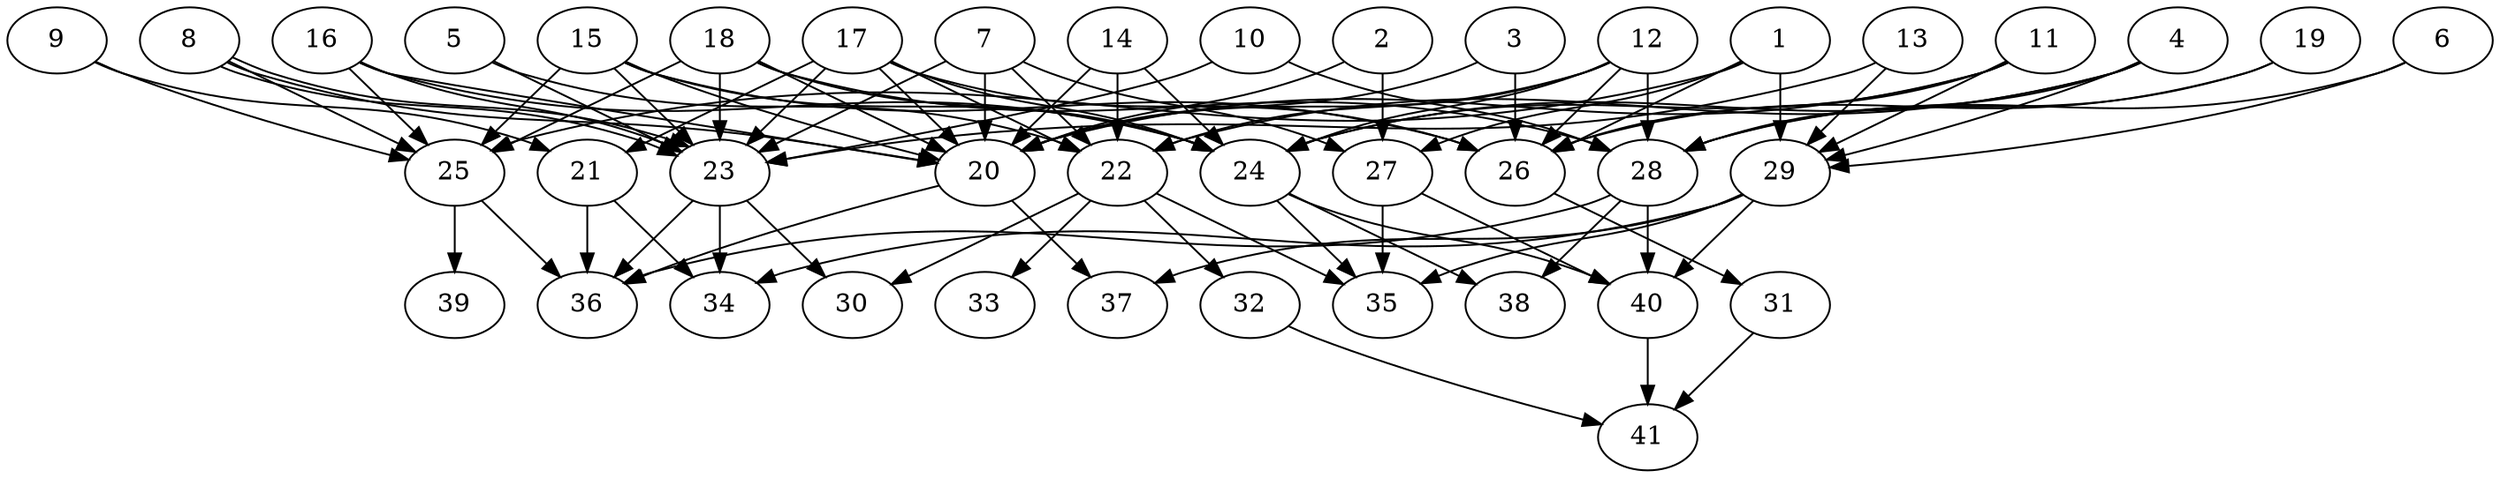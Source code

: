 // DAG (tier=3-complex, mode=data, n=41, ccr=0.547, fat=0.798, density=0.610, regular=0.253, jump=0.205, mindata=4194304, maxdata=33554432)
// DAG automatically generated by daggen at Sun Aug 24 16:33:35 2025
// /home/ermia/Project/Environments/daggen/bin/daggen --dot --ccr 0.547 --fat 0.798 --regular 0.253 --density 0.610 --jump 0.205 --mindata 4194304 --maxdata 33554432 -n 41 
digraph G {
  1 [size="62644333003538664", alpha="0.08", expect_size="31322166501769332"]
  1 -> 25 [size ="4755237474664448"]
  1 -> 26 [size ="4755237474664448"]
  1 -> 27 [size ="4755237474664448"]
  1 -> 29 [size ="4755237474664448"]
  2 [size="1444376164119819776", alpha="0.19", expect_size="722188082059909888"]
  2 -> 20 [size ="767146330161152"]
  2 -> 27 [size ="767146330161152"]
  3 [size="62379308393415080", alpha="0.04", expect_size="31189654196707540"]
  3 -> 20 [size ="2410352432119808"]
  3 -> 26 [size ="2410352432119808"]
  4 [size="3356094641923281920", alpha="0.10", expect_size="1678047320961640960"]
  4 -> 22 [size ="2373805641039872"]
  4 -> 24 [size ="2373805641039872"]
  4 -> 28 [size ="2373805641039872"]
  4 -> 29 [size ="2373805641039872"]
  5 [size="310101772330860544000", alpha="0.06", expect_size="155050886165430272000"]
  5 -> 22 [size ="366515899596800"]
  5 -> 23 [size ="366515899596800"]
  6 [size="18939670817142718070784", alpha="0.09", expect_size="9469835408571359035392"]
  6 -> 28 [size ="5684229505548288"]
  6 -> 29 [size ="5684229505548288"]
  7 [size="570841799384601985024", alpha="0.13", expect_size="285420899692300992512"]
  7 -> 20 [size ="550512474718208"]
  7 -> 22 [size ="550512474718208"]
  7 -> 23 [size ="550512474718208"]
  7 -> 27 [size ="550512474718208"]
  8 [size="2468766011457351680", alpha="0.19", expect_size="1234383005728675840"]
  8 -> 20 [size ="1085788947218432"]
  8 -> 23 [size ="1085788947218432"]
  8 -> 23 [size ="1085788947218432"]
  8 -> 25 [size ="1085788947218432"]
  9 [size="246850113529816096", alpha="0.00", expect_size="123425056764908048"]
  9 -> 21 [size ="6318534636339200"]
  9 -> 25 [size ="6318534636339200"]
  10 [size="14406987850708262", alpha="0.12", expect_size="7203493925354131"]
  10 -> 23 [size ="535395532013568"]
  10 -> 28 [size ="535395532013568"]
  11 [size="11176368325543378944", alpha="0.02", expect_size="5588184162771689472"]
  11 -> 20 [size ="4410988128370688"]
  11 -> 24 [size ="4410988128370688"]
  11 -> 26 [size ="4410988128370688"]
  11 -> 29 [size ="4410988128370688"]
  12 [size="253790719785649408", alpha="0.05", expect_size="126895359892824704"]
  12 -> 20 [size ="646664368947200"]
  12 -> 22 [size ="646664368947200"]
  12 -> 24 [size ="646664368947200"]
  12 -> 26 [size ="646664368947200"]
  12 -> 28 [size ="646664368947200"]
  13 [size="4196337659683624960", alpha="0.04", expect_size="2098168829841812480"]
  13 -> 23 [size ="2424307712000000"]
  13 -> 29 [size ="2424307712000000"]
  14 [size="139405878012371488", alpha="0.13", expect_size="69702939006185744"]
  14 -> 20 [size ="2842517267546112"]
  14 -> 22 [size ="2842517267546112"]
  14 -> 24 [size ="2842517267546112"]
  15 [size="5075988775901077504", alpha="0.01", expect_size="2537994387950538752"]
  15 -> 20 [size ="6175235392929792"]
  15 -> 23 [size ="6175235392929792"]
  15 -> 24 [size ="6175235392929792"]
  15 -> 25 [size ="6175235392929792"]
  15 -> 26 [size ="6175235392929792"]
  16 [size="11116206195313242112", alpha="0.14", expect_size="5558103097656621056"]
  16 -> 20 [size ="7157362511052800"]
  16 -> 23 [size ="7157362511052800"]
  16 -> 24 [size ="7157362511052800"]
  16 -> 25 [size ="7157362511052800"]
  17 [size="11127572107958693888", alpha="0.02", expect_size="5563786053979346944"]
  17 -> 20 [size ="8544896625410048"]
  17 -> 21 [size ="8544896625410048"]
  17 -> 22 [size ="8544896625410048"]
  17 -> 23 [size ="8544896625410048"]
  17 -> 24 [size ="8544896625410048"]
  17 -> 26 [size ="8544896625410048"]
  18 [size="9597418645135693824", alpha="0.06", expect_size="4798709322567846912"]
  18 -> 20 [size ="4451476038483968"]
  18 -> 23 [size ="4451476038483968"]
  18 -> 24 [size ="4451476038483968"]
  18 -> 25 [size ="4451476038483968"]
  18 -> 28 [size ="4451476038483968"]
  19 [size="4615102628381585309696", alpha="0.12", expect_size="2307551314190792654848"]
  19 -> 26 [size ="2217571147317248"]
  19 -> 28 [size ="2217571147317248"]
  20 [size="5938016343893838135296", alpha="0.18", expect_size="2969008171946919067648"]
  20 -> 36 [size ="2623317840232448"]
  20 -> 37 [size ="2623317840232448"]
  21 [size="93404175818001312", alpha="0.01", expect_size="46702087909000656"]
  21 -> 34 [size ="3142506984243200"]
  21 -> 36 [size ="3142506984243200"]
  22 [size="25629847834273200", alpha="0.18", expect_size="12814923917136600"]
  22 -> 30 [size ="479439146188800"]
  22 -> 32 [size ="479439146188800"]
  22 -> 33 [size ="479439146188800"]
  22 -> 35 [size ="479439146188800"]
  23 [size="531274520168973888", alpha="0.17", expect_size="265637260084486944"]
  23 -> 30 [size ="8474361853902848"]
  23 -> 34 [size ="8474361853902848"]
  23 -> 36 [size ="8474361853902848"]
  24 [size="3875930211925098496000", alpha="0.07", expect_size="1937965105962549248000"]
  24 -> 35 [size ="1973970324684800"]
  24 -> 38 [size ="1973970324684800"]
  24 -> 40 [size ="1973970324684800"]
  25 [size="1346580374575511552", alpha="0.19", expect_size="673290187287755776"]
  25 -> 36 [size ="1373960071544832"]
  25 -> 39 [size ="1373960071544832"]
  26 [size="5939353597203252224", alpha="0.06", expect_size="2969676798601626112"]
  26 -> 31 [size ="7079654649233408"]
  27 [size="9349553259663732736", alpha="0.02", expect_size="4674776629831866368"]
  27 -> 35 [size ="4054920533639168"]
  27 -> 40 [size ="4054920533639168"]
  28 [size="12583825213591863296", alpha="0.05", expect_size="6291912606795931648"]
  28 -> 36 [size ="5284906926080000"]
  28 -> 38 [size ="5284906926080000"]
  28 -> 40 [size ="5284906926080000"]
  29 [size="7427611245257838", alpha="0.05", expect_size="3713805622628919"]
  29 -> 34 [size ="436437203812352"]
  29 -> 35 [size ="436437203812352"]
  29 -> 37 [size ="436437203812352"]
  29 -> 40 [size ="436437203812352"]
  30 [size="533223751456108160", alpha="0.19", expect_size="266611875728054080"]
  31 [size="32410693637399059103744", alpha="0.07", expect_size="16205346818699529551872"]
  31 -> 41 [size ="8132340186349568"]
  32 [size="439353165247756107776", alpha="0.08", expect_size="219676582623878053888"]
  32 -> 41 [size ="462344639479808"]
  33 [size="8031683334618356908032", alpha="0.08", expect_size="4015841667309178454016"]
  34 [size="68383141849636624", alpha="0.19", expect_size="34191570924818312"]
  35 [size="72764829312984768", alpha="0.02", expect_size="36382414656492384"]
  36 [size="16572849437049480", alpha="0.08", expect_size="8286424718524740"]
  37 [size="1312431725809565171712", alpha="0.04", expect_size="656215862904782585856"]
  38 [size="10493996389837731840", alpha="0.11", expect_size="5246998194918865920"]
  39 [size="23785038445592051712", alpha="0.01", expect_size="11892519222796025856"]
  40 [size="1905040305821306880", alpha="0.15", expect_size="952520152910653440"]
  40 -> 41 [size ="976455118880768"]
  41 [size="15763439580482560000", alpha="0.02", expect_size="7881719790241280000"]
}